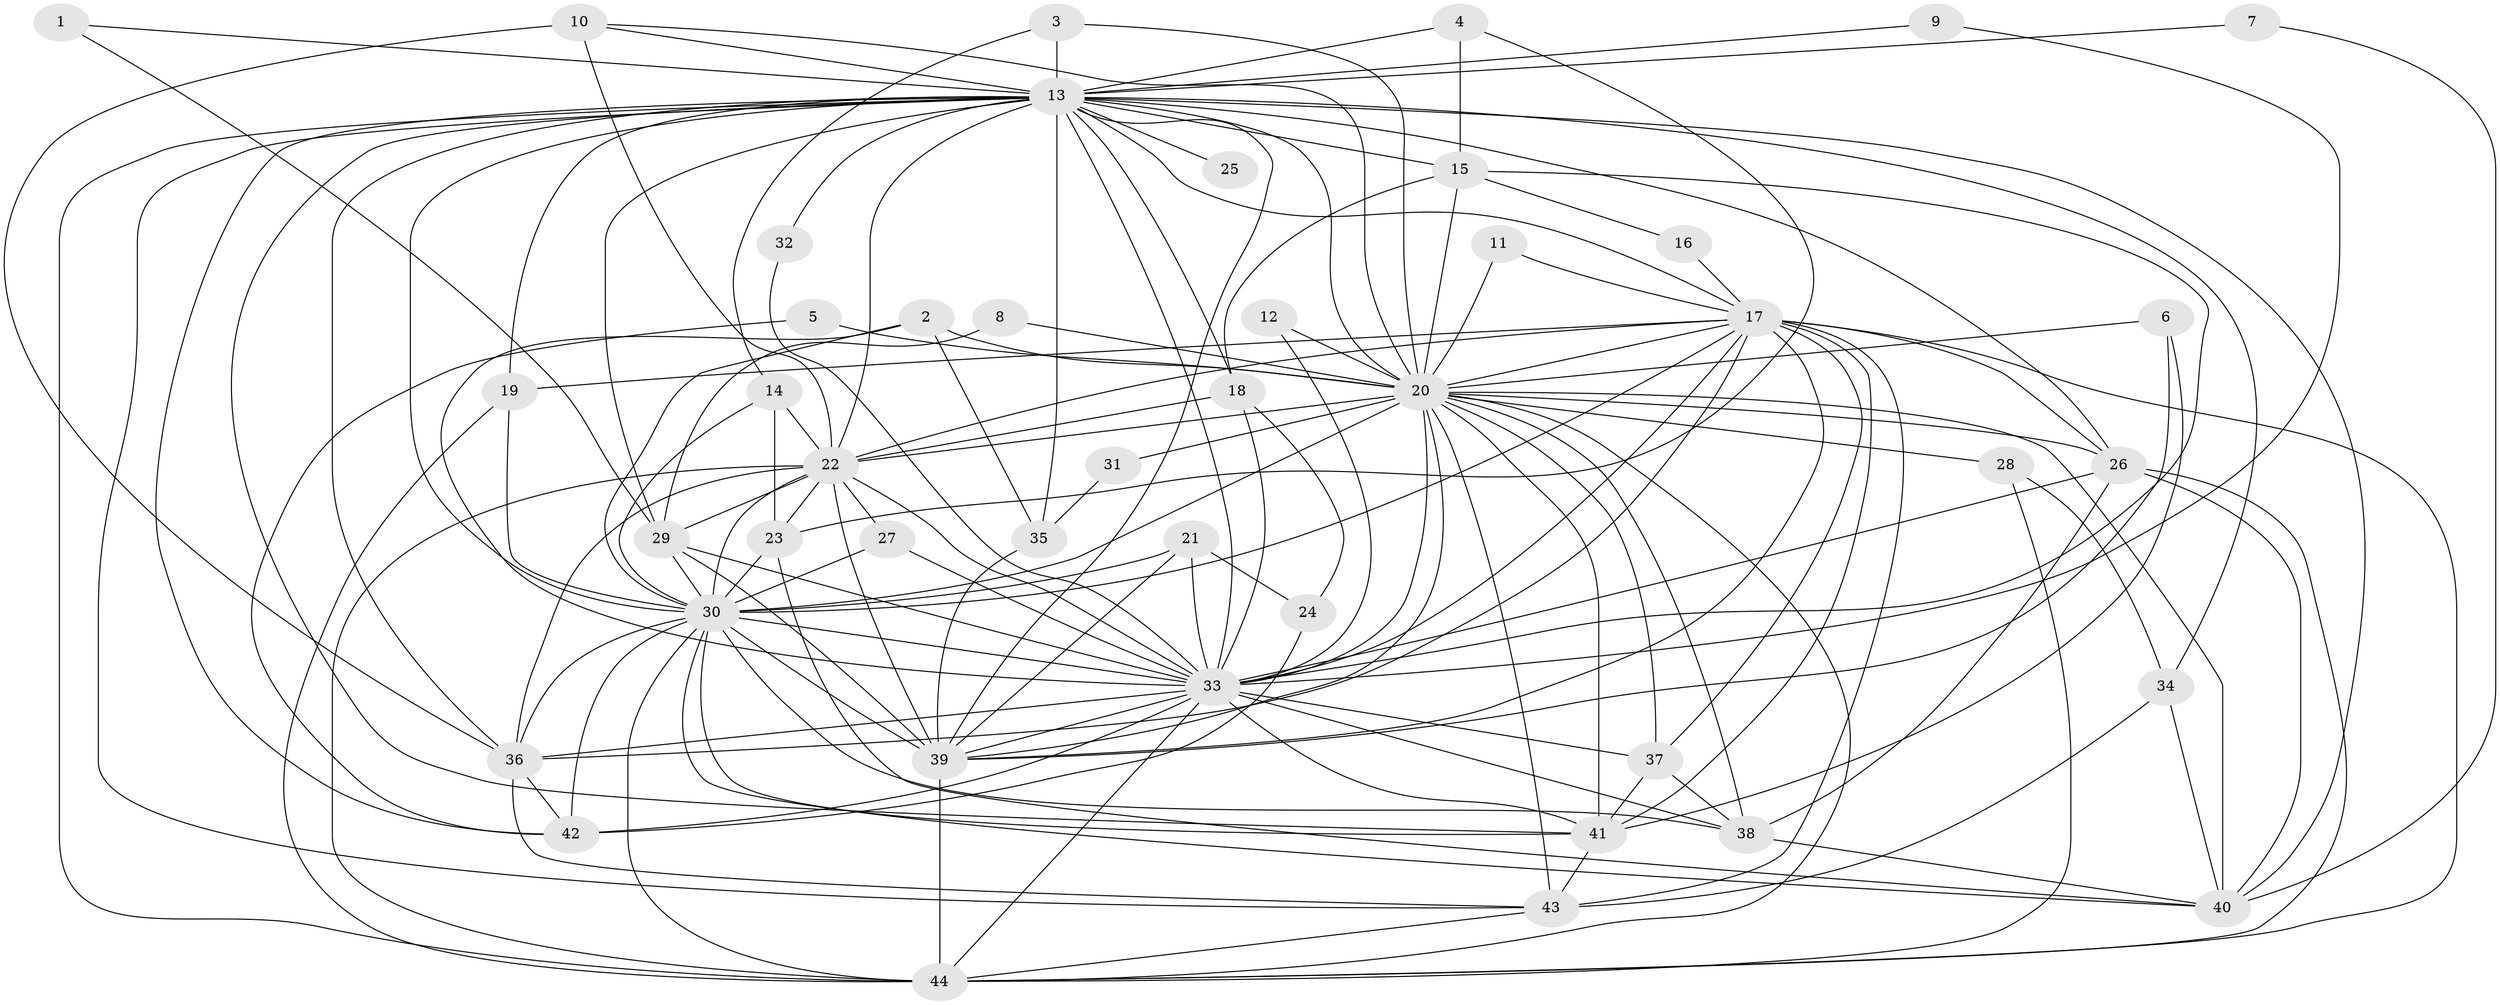 // original degree distribution, {20: 0.006896551724137931, 23: 0.006896551724137931, 27: 0.006896551724137931, 15: 0.006896551724137931, 18: 0.013793103448275862, 38: 0.013793103448275862, 24: 0.006896551724137931, 28: 0.006896551724137931, 7: 0.006896551724137931, 9: 0.013793103448275862, 3: 0.1793103448275862, 8: 0.013793103448275862, 4: 0.1103448275862069, 2: 0.5586206896551724, 5: 0.041379310344827586, 6: 0.006896551724137931}
// Generated by graph-tools (version 1.1) at 2025/36/03/04/25 23:36:30]
// undirected, 44 vertices, 144 edges
graph export_dot {
  node [color=gray90,style=filled];
  1;
  2;
  3;
  4;
  5;
  6;
  7;
  8;
  9;
  10;
  11;
  12;
  13;
  14;
  15;
  16;
  17;
  18;
  19;
  20;
  21;
  22;
  23;
  24;
  25;
  26;
  27;
  28;
  29;
  30;
  31;
  32;
  33;
  34;
  35;
  36;
  37;
  38;
  39;
  40;
  41;
  42;
  43;
  44;
  1 -- 13 [weight=1.0];
  1 -- 29 [weight=1.0];
  2 -- 20 [weight=1.0];
  2 -- 30 [weight=1.0];
  2 -- 33 [weight=1.0];
  2 -- 35 [weight=1.0];
  3 -- 13 [weight=1.0];
  3 -- 14 [weight=1.0];
  3 -- 20 [weight=1.0];
  4 -- 13 [weight=1.0];
  4 -- 15 [weight=1.0];
  4 -- 23 [weight=1.0];
  5 -- 20 [weight=1.0];
  5 -- 42 [weight=1.0];
  6 -- 20 [weight=1.0];
  6 -- 39 [weight=1.0];
  6 -- 41 [weight=1.0];
  7 -- 13 [weight=1.0];
  7 -- 40 [weight=1.0];
  8 -- 20 [weight=1.0];
  8 -- 29 [weight=1.0];
  9 -- 13 [weight=1.0];
  9 -- 33 [weight=1.0];
  10 -- 13 [weight=1.0];
  10 -- 20 [weight=1.0];
  10 -- 22 [weight=1.0];
  10 -- 36 [weight=1.0];
  11 -- 17 [weight=1.0];
  11 -- 20 [weight=1.0];
  12 -- 20 [weight=1.0];
  12 -- 33 [weight=1.0];
  13 -- 15 [weight=2.0];
  13 -- 17 [weight=4.0];
  13 -- 18 [weight=1.0];
  13 -- 19 [weight=2.0];
  13 -- 20 [weight=6.0];
  13 -- 22 [weight=2.0];
  13 -- 25 [weight=1.0];
  13 -- 26 [weight=1.0];
  13 -- 29 [weight=1.0];
  13 -- 30 [weight=4.0];
  13 -- 32 [weight=1.0];
  13 -- 33 [weight=4.0];
  13 -- 34 [weight=1.0];
  13 -- 35 [weight=3.0];
  13 -- 36 [weight=2.0];
  13 -- 39 [weight=3.0];
  13 -- 40 [weight=1.0];
  13 -- 41 [weight=1.0];
  13 -- 42 [weight=2.0];
  13 -- 43 [weight=1.0];
  13 -- 44 [weight=7.0];
  14 -- 22 [weight=1.0];
  14 -- 23 [weight=1.0];
  14 -- 30 [weight=1.0];
  15 -- 16 [weight=1.0];
  15 -- 18 [weight=1.0];
  15 -- 20 [weight=1.0];
  15 -- 33 [weight=2.0];
  16 -- 17 [weight=1.0];
  17 -- 19 [weight=1.0];
  17 -- 20 [weight=1.0];
  17 -- 22 [weight=2.0];
  17 -- 26 [weight=2.0];
  17 -- 30 [weight=1.0];
  17 -- 33 [weight=2.0];
  17 -- 36 [weight=1.0];
  17 -- 37 [weight=1.0];
  17 -- 39 [weight=1.0];
  17 -- 41 [weight=1.0];
  17 -- 43 [weight=2.0];
  17 -- 44 [weight=2.0];
  18 -- 22 [weight=1.0];
  18 -- 24 [weight=1.0];
  18 -- 33 [weight=2.0];
  19 -- 30 [weight=1.0];
  19 -- 44 [weight=1.0];
  20 -- 22 [weight=1.0];
  20 -- 26 [weight=3.0];
  20 -- 28 [weight=2.0];
  20 -- 30 [weight=2.0];
  20 -- 31 [weight=1.0];
  20 -- 33 [weight=3.0];
  20 -- 37 [weight=1.0];
  20 -- 38 [weight=1.0];
  20 -- 39 [weight=1.0];
  20 -- 40 [weight=2.0];
  20 -- 41 [weight=1.0];
  20 -- 43 [weight=1.0];
  20 -- 44 [weight=2.0];
  21 -- 24 [weight=1.0];
  21 -- 30 [weight=1.0];
  21 -- 33 [weight=1.0];
  21 -- 39 [weight=1.0];
  22 -- 23 [weight=1.0];
  22 -- 27 [weight=1.0];
  22 -- 29 [weight=1.0];
  22 -- 30 [weight=2.0];
  22 -- 33 [weight=3.0];
  22 -- 36 [weight=1.0];
  22 -- 39 [weight=2.0];
  22 -- 44 [weight=1.0];
  23 -- 30 [weight=1.0];
  23 -- 40 [weight=1.0];
  24 -- 42 [weight=1.0];
  26 -- 33 [weight=1.0];
  26 -- 38 [weight=1.0];
  26 -- 40 [weight=2.0];
  26 -- 44 [weight=1.0];
  27 -- 30 [weight=1.0];
  27 -- 33 [weight=1.0];
  28 -- 34 [weight=1.0];
  28 -- 44 [weight=1.0];
  29 -- 30 [weight=1.0];
  29 -- 33 [weight=1.0];
  29 -- 39 [weight=1.0];
  30 -- 33 [weight=2.0];
  30 -- 36 [weight=1.0];
  30 -- 38 [weight=1.0];
  30 -- 39 [weight=3.0];
  30 -- 40 [weight=1.0];
  30 -- 41 [weight=1.0];
  30 -- 42 [weight=2.0];
  30 -- 44 [weight=1.0];
  31 -- 35 [weight=1.0];
  32 -- 33 [weight=1.0];
  33 -- 36 [weight=1.0];
  33 -- 37 [weight=1.0];
  33 -- 38 [weight=1.0];
  33 -- 39 [weight=2.0];
  33 -- 41 [weight=2.0];
  33 -- 42 [weight=2.0];
  33 -- 44 [weight=2.0];
  34 -- 40 [weight=1.0];
  34 -- 43 [weight=1.0];
  35 -- 39 [weight=3.0];
  36 -- 42 [weight=1.0];
  36 -- 43 [weight=1.0];
  37 -- 38 [weight=1.0];
  37 -- 41 [weight=1.0];
  38 -- 40 [weight=1.0];
  39 -- 44 [weight=3.0];
  41 -- 43 [weight=1.0];
  43 -- 44 [weight=1.0];
}
